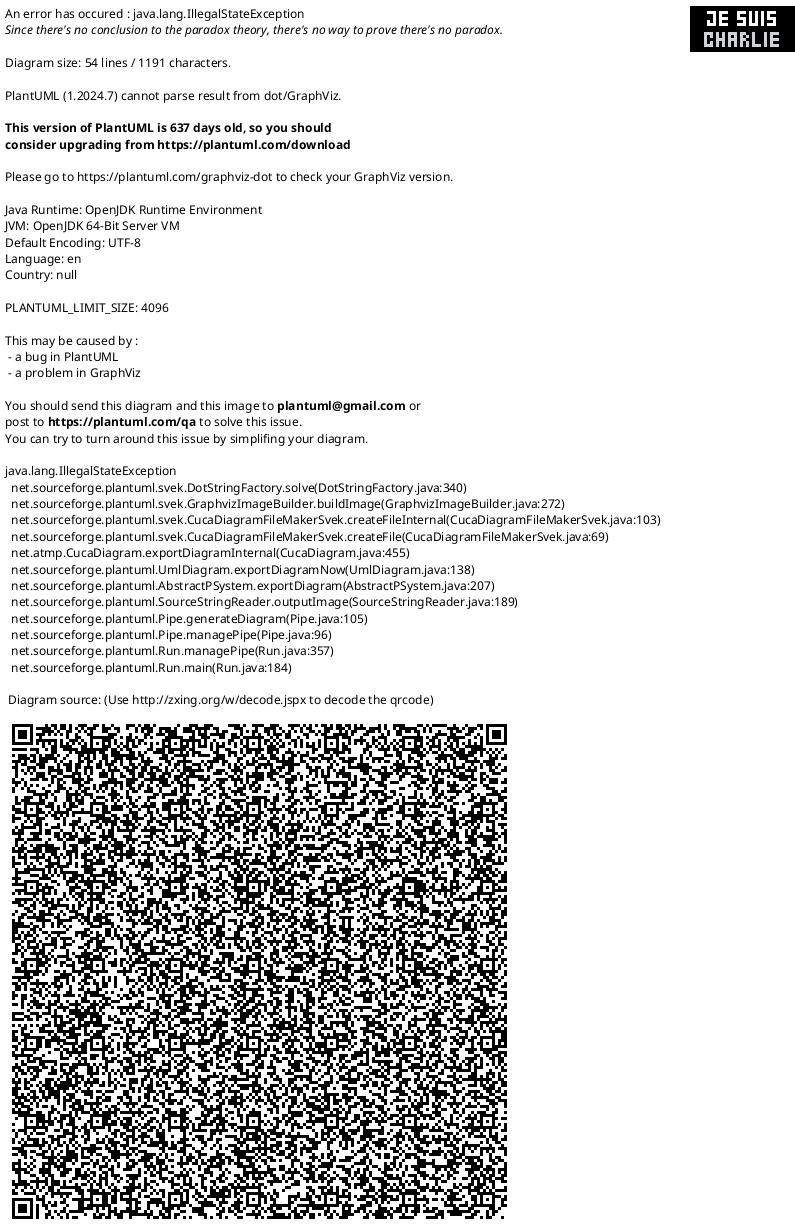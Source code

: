 @startuml ログインする

skinparam WrapWidth 300
skinparam linetype polyline
skinparam linetype ortho

actor 従業員
note left
# 基本コース

システムは「ログイン」ページを表示する。
従業員はメールアドレスフィールド、パスワ ードフィールドに自身の アカウントの沿った
情報を入力し、「ログイン」ボタンをクリッ クする。
システムはメールアドレスから従業員アカウ ントを取得し、 パスワ ードの照合をする 。
その後、「ダッシュボード」ページを表示する

# 代替コース

*従業員アカウントが見つからない：
**「メールアドレスかパスワードが間違っ ています」というテキストを表示する

*パスワードが正しくない：
**「メールアドレスかパスワードが間違っ ています」というテキストを表示する
end note
boundary "「ログイン」ページ" as loginPage
entity マスターアカウントリスト
entity 従業員アカウント
control "「ログイン」ページを表示する" as showLoginPage
control メールアドレスとパスワードを入力する
control 従業員アカウントは存在するか
control 従業員アカウント情報を取得する
control パスワードは正しいか
control "「メールアドレスまたはパスワードが間違っています」を表示する" as loginErrorMessage #ccc
control 認証済みのセッションを開始する
control "直前のページを表示する" as showLastPage




従業員 - loginPage
showLoginPage --> loginPage
loginPage -> メールアドレスとパスワードを入力する
メールアドレスとパスワードを入力する -> 従業員アカウントは存在するか : 「ログイン」ボタンをクリック
従業員アカウントは存在するか - マスターアカウントリスト
マスターアカウントリスト -> 従業員アカウント情報を取得する
従業員アカウント情報を取得する - 従業員アカウント
従業員アカウントは存在するか --> パスワードは正しいか : はい
従業員アカウントは存在するか --> loginErrorMessage : いいえ
パスワードは正しいか --> loginErrorMessage : いいえ
パスワードは正しいか -> 認証済みのセッションを開始する : はい
認証済みのセッションを開始する - showLastPage
loginErrorMessage -> loginPage

@enduml